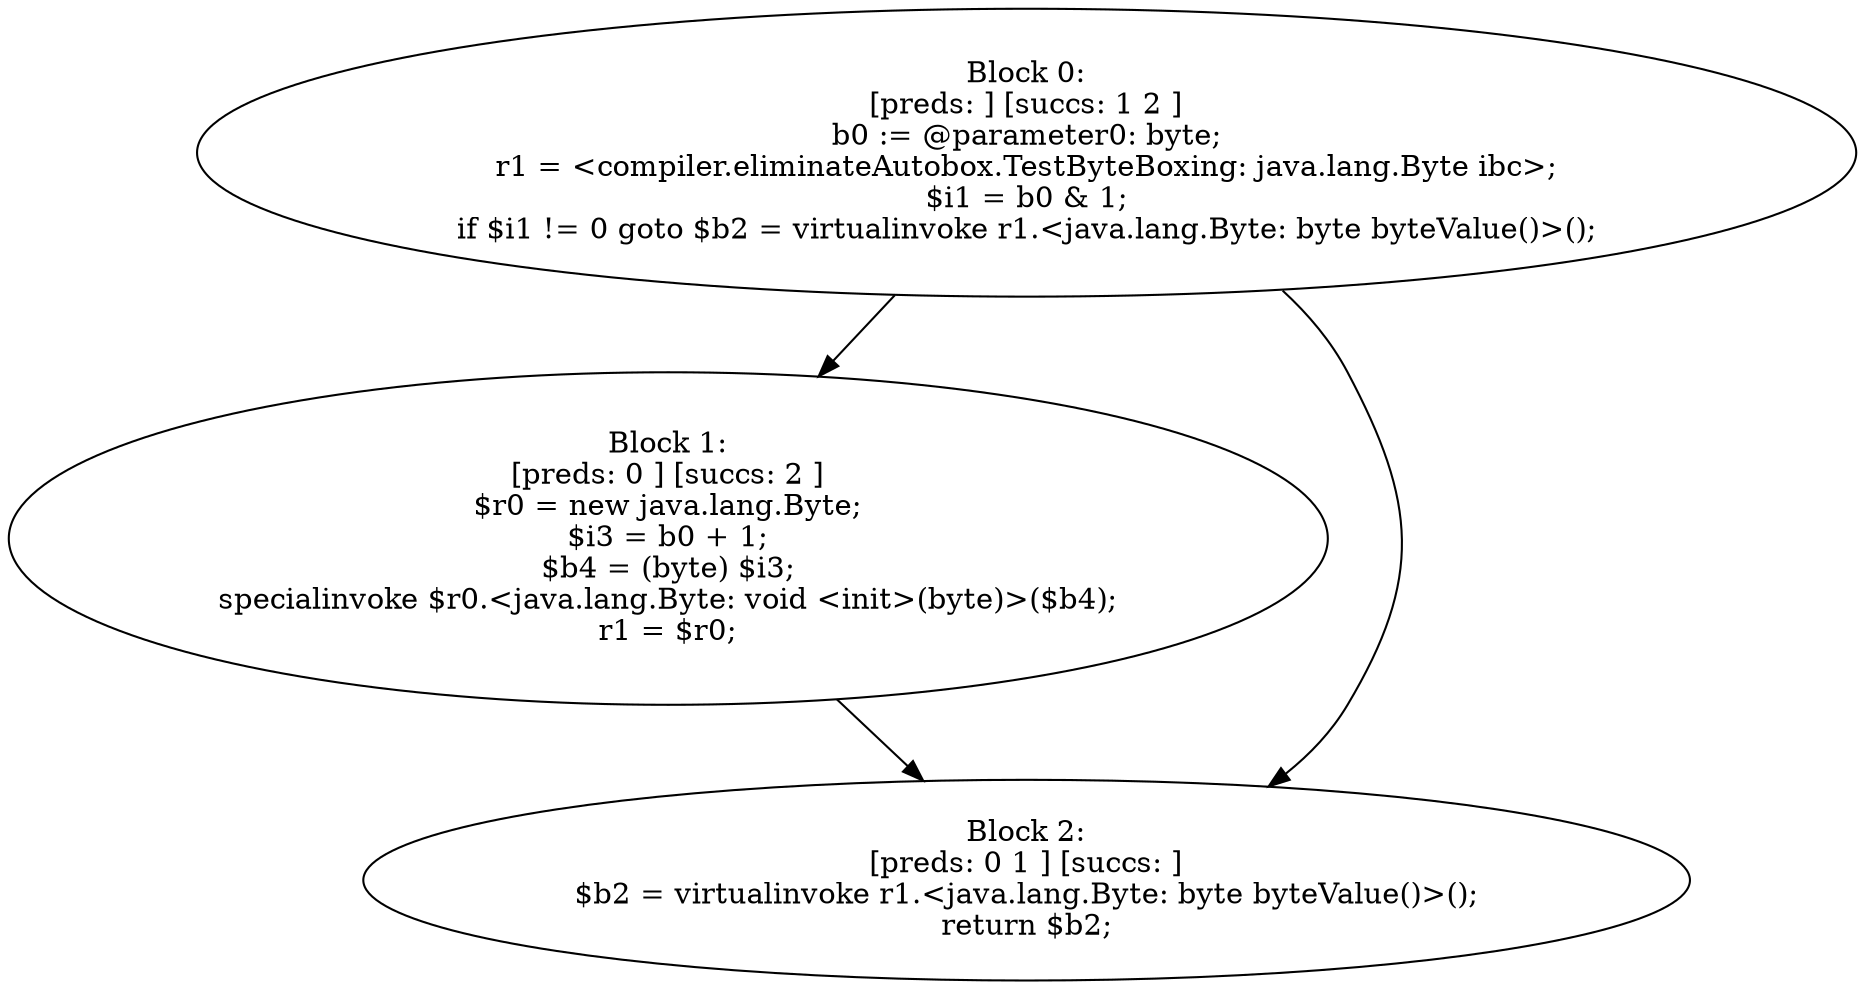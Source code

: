 digraph "unitGraph" {
    "Block 0:
[preds: ] [succs: 1 2 ]
b0 := @parameter0: byte;
r1 = <compiler.eliminateAutobox.TestByteBoxing: java.lang.Byte ibc>;
$i1 = b0 & 1;
if $i1 != 0 goto $b2 = virtualinvoke r1.<java.lang.Byte: byte byteValue()>();
"
    "Block 1:
[preds: 0 ] [succs: 2 ]
$r0 = new java.lang.Byte;
$i3 = b0 + 1;
$b4 = (byte) $i3;
specialinvoke $r0.<java.lang.Byte: void <init>(byte)>($b4);
r1 = $r0;
"
    "Block 2:
[preds: 0 1 ] [succs: ]
$b2 = virtualinvoke r1.<java.lang.Byte: byte byteValue()>();
return $b2;
"
    "Block 0:
[preds: ] [succs: 1 2 ]
b0 := @parameter0: byte;
r1 = <compiler.eliminateAutobox.TestByteBoxing: java.lang.Byte ibc>;
$i1 = b0 & 1;
if $i1 != 0 goto $b2 = virtualinvoke r1.<java.lang.Byte: byte byteValue()>();
"->"Block 1:
[preds: 0 ] [succs: 2 ]
$r0 = new java.lang.Byte;
$i3 = b0 + 1;
$b4 = (byte) $i3;
specialinvoke $r0.<java.lang.Byte: void <init>(byte)>($b4);
r1 = $r0;
";
    "Block 0:
[preds: ] [succs: 1 2 ]
b0 := @parameter0: byte;
r1 = <compiler.eliminateAutobox.TestByteBoxing: java.lang.Byte ibc>;
$i1 = b0 & 1;
if $i1 != 0 goto $b2 = virtualinvoke r1.<java.lang.Byte: byte byteValue()>();
"->"Block 2:
[preds: 0 1 ] [succs: ]
$b2 = virtualinvoke r1.<java.lang.Byte: byte byteValue()>();
return $b2;
";
    "Block 1:
[preds: 0 ] [succs: 2 ]
$r0 = new java.lang.Byte;
$i3 = b0 + 1;
$b4 = (byte) $i3;
specialinvoke $r0.<java.lang.Byte: void <init>(byte)>($b4);
r1 = $r0;
"->"Block 2:
[preds: 0 1 ] [succs: ]
$b2 = virtualinvoke r1.<java.lang.Byte: byte byteValue()>();
return $b2;
";
}
